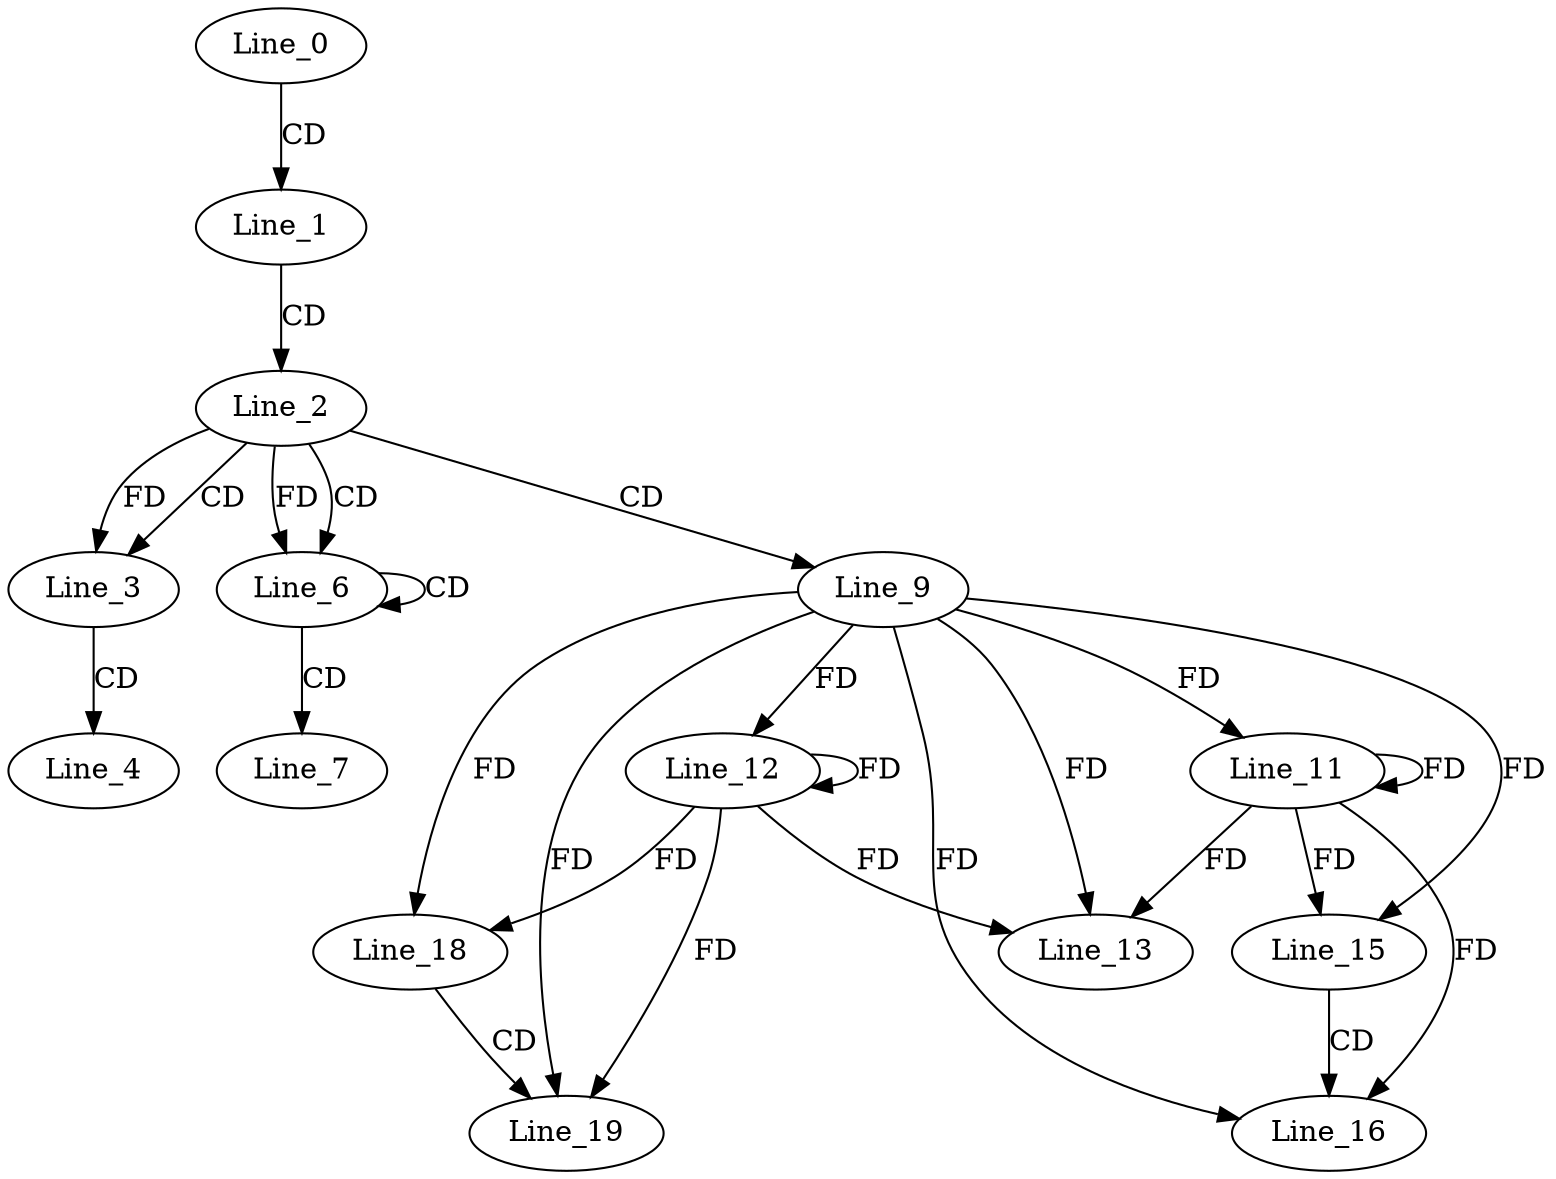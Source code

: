 digraph G {
  Line_0;
  Line_1;
  Line_2;
  Line_3;
  Line_3;
  Line_4;
  Line_6;
  Line_6;
  Line_7;
  Line_9;
  Line_11;
  Line_11;
  Line_12;
  Line_12;
  Line_13;
  Line_13;
  Line_15;
  Line_16;
  Line_18;
  Line_19;
  Line_0 -> Line_1 [ label="CD" ];
  Line_1 -> Line_2 [ label="CD" ];
  Line_2 -> Line_3 [ label="CD" ];
  Line_2 -> Line_3 [ label="FD" ];
  Line_3 -> Line_4 [ label="CD" ];
  Line_2 -> Line_6 [ label="CD" ];
  Line_6 -> Line_6 [ label="CD" ];
  Line_2 -> Line_6 [ label="FD" ];
  Line_6 -> Line_7 [ label="CD" ];
  Line_2 -> Line_9 [ label="CD" ];
  Line_9 -> Line_11 [ label="FD" ];
  Line_11 -> Line_11 [ label="FD" ];
  Line_9 -> Line_12 [ label="FD" ];
  Line_12 -> Line_12 [ label="FD" ];
  Line_9 -> Line_13 [ label="FD" ];
  Line_11 -> Line_13 [ label="FD" ];
  Line_12 -> Line_13 [ label="FD" ];
  Line_9 -> Line_15 [ label="FD" ];
  Line_11 -> Line_15 [ label="FD" ];
  Line_15 -> Line_16 [ label="CD" ];
  Line_9 -> Line_16 [ label="FD" ];
  Line_11 -> Line_16 [ label="FD" ];
  Line_9 -> Line_18 [ label="FD" ];
  Line_12 -> Line_18 [ label="FD" ];
  Line_18 -> Line_19 [ label="CD" ];
  Line_9 -> Line_19 [ label="FD" ];
  Line_12 -> Line_19 [ label="FD" ];
}
